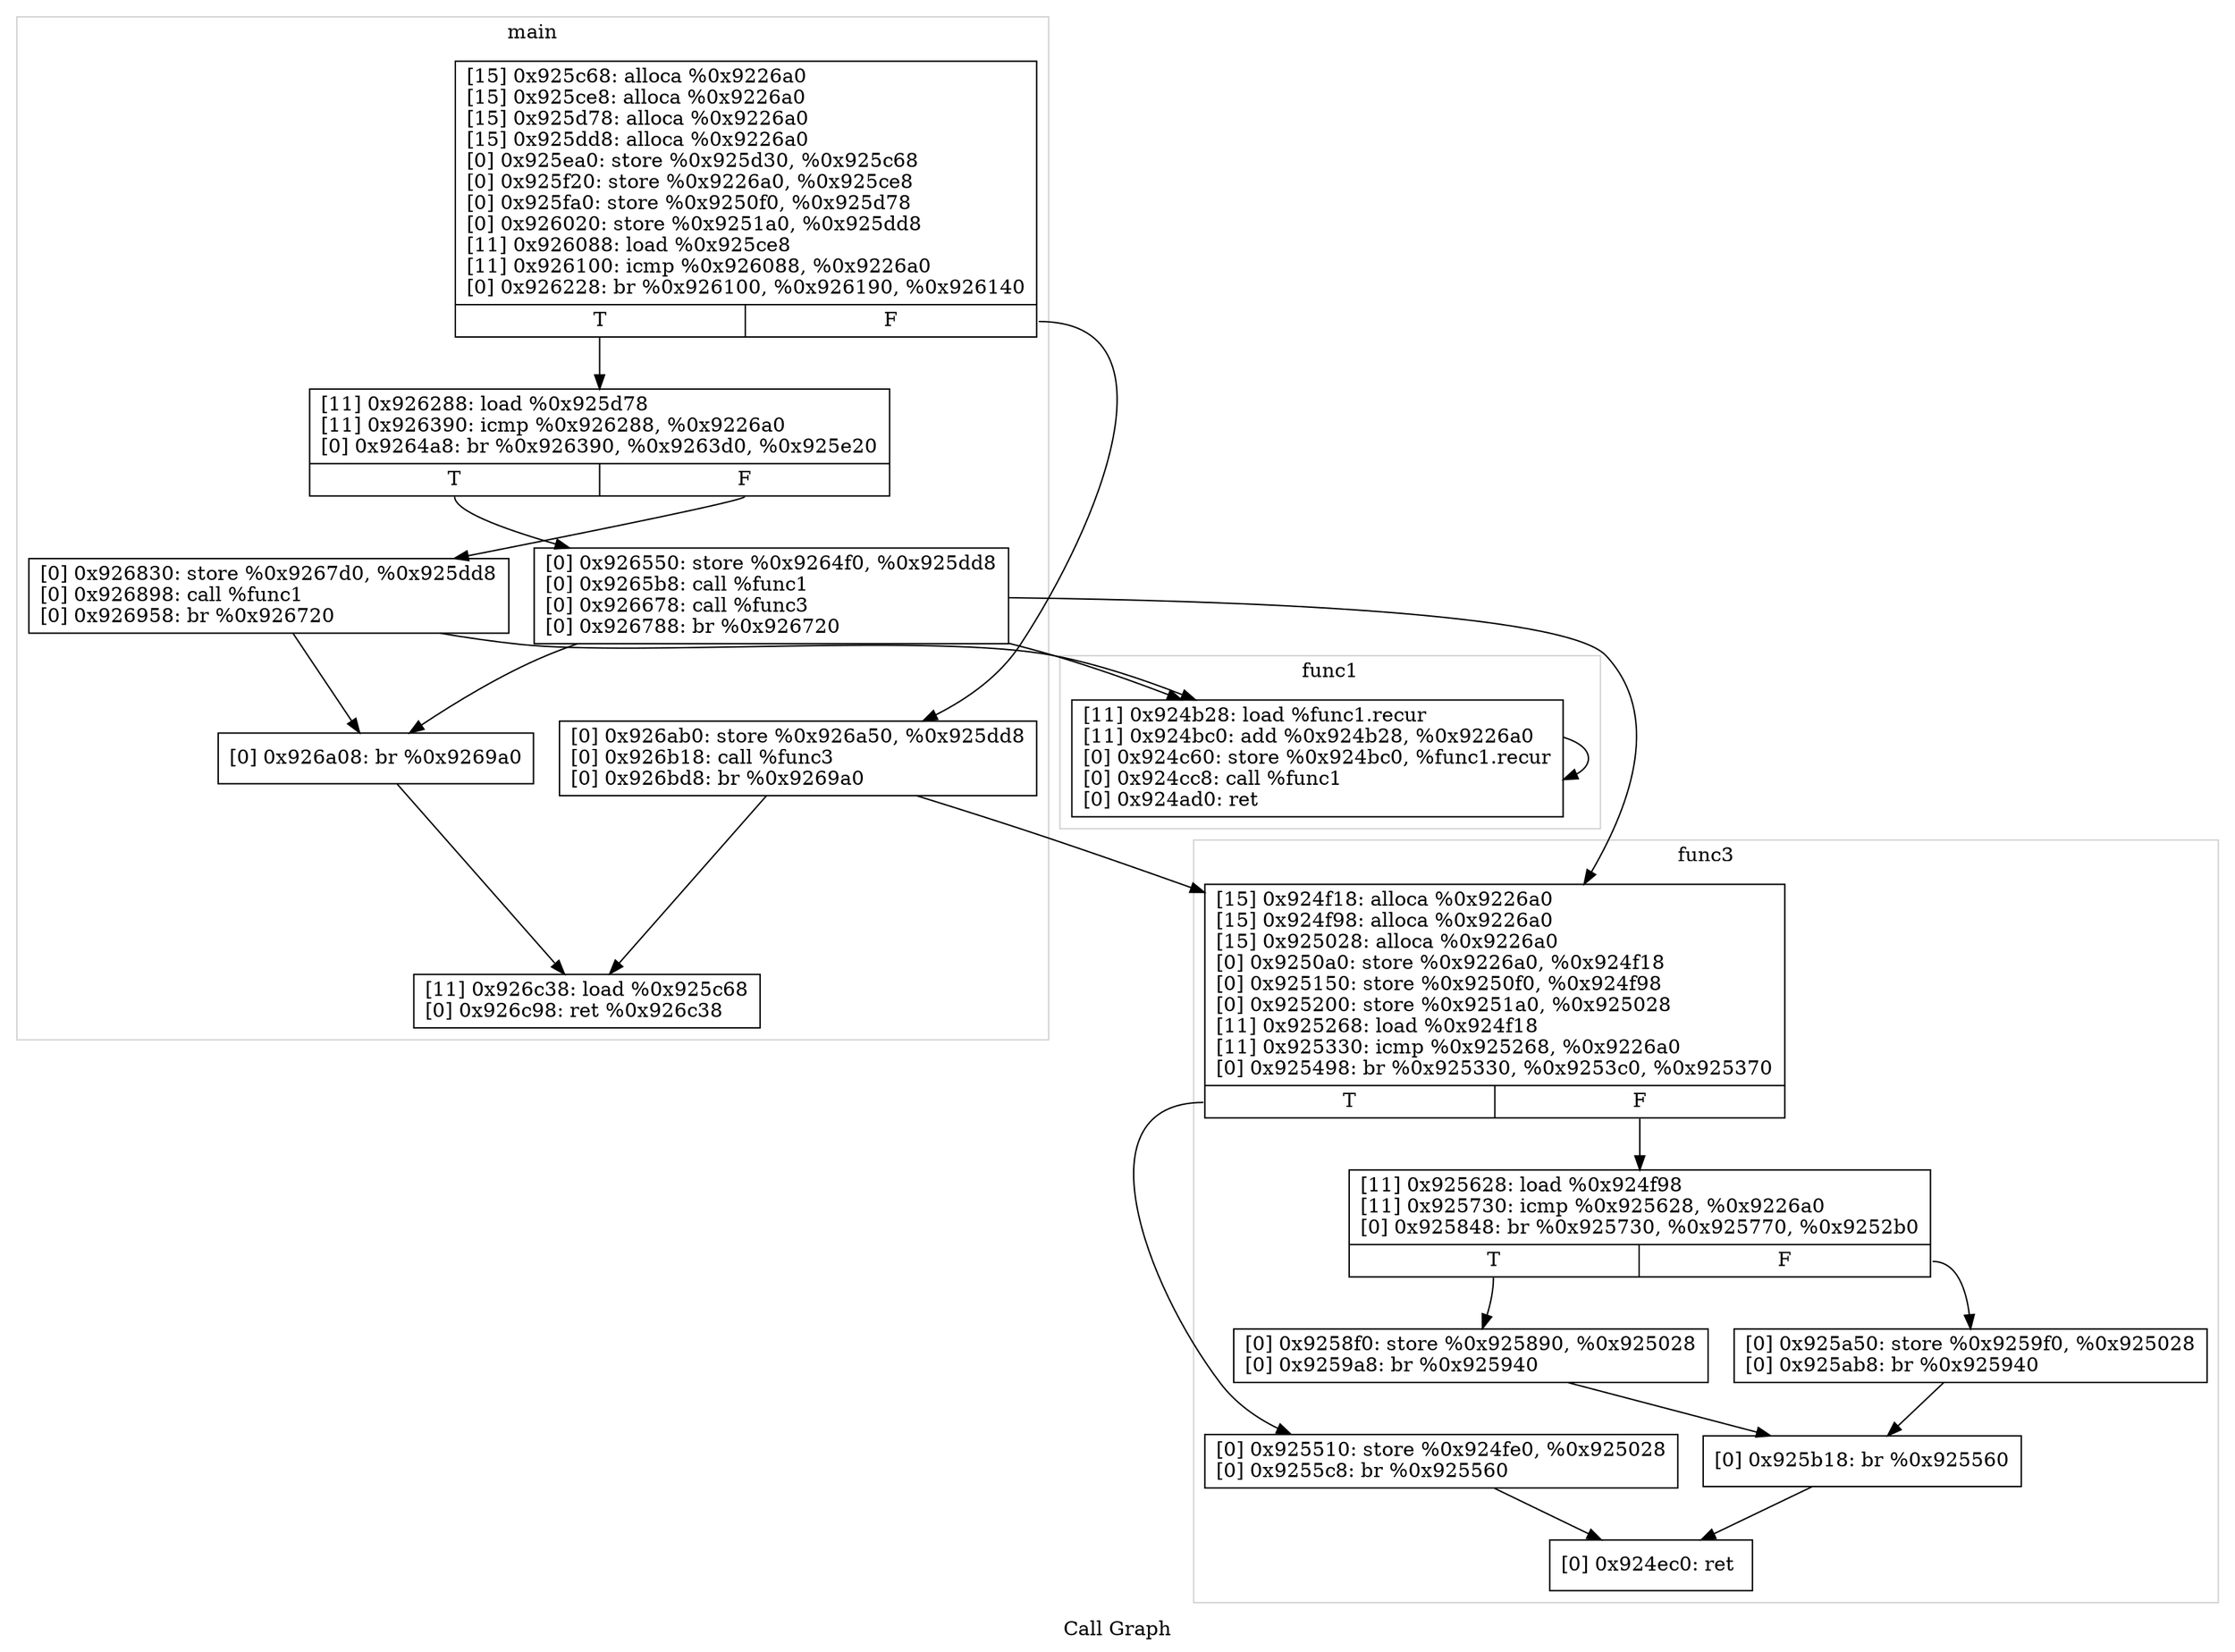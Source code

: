 digraph {

	label="Call Graph";
	subgraph cluster_0 {
		color=lightgrey;
		label="func1";
		Node0x924a80 [shape=record, label="{
				[11] 0x924b28: load %func1.recur\l
				[11] 0x924bc0: add %0x924b28, %0x9226a0\l
				[0] 0x924c60: store %0x924bc0, %func1.recur\l
				[0] 0x924cc8: call %func1\l
				[0] 0x924ad0: ret \l
			}"];
	}
	subgraph cluster_1 {
		color=lightgrey;
		label="func3";
		Node0x924e70 [shape=record, label="{
				[15] 0x924f18: alloca %0x9226a0\l
				[15] 0x924f98: alloca %0x9226a0\l
				[15] 0x925028: alloca %0x9226a0\l
				[0] 0x9250a0: store %0x9226a0, %0x924f18\l
				[0] 0x925150: store %0x9250f0, %0x924f98\l
				[0] 0x925200: store %0x9251a0, %0x925028\l
				[11] 0x925268: load %0x924f18\l
				[11] 0x925330: icmp %0x925268, %0x9226a0\l
				[0] 0x925498: br %0x925330, %0x9253c0, %0x925370\l
				|{<s0>T|<s1>F}
			}"];
		Node0x924e70:s0 -> Node0x925370;
		Node0x924e70:s1 -> Node0x9253c0;
		Node0x925370 [shape=record, label="{
				[0] 0x925510: store %0x924fe0, %0x925028\l
				[0] 0x9255c8: br %0x925560\l
			}"];
		Node0x925370 -> Node0x925560;
		Node0x9253c0 [shape=record, label="{
				[11] 0x925628: load %0x924f98\l
				[11] 0x925730: icmp %0x925628, %0x9226a0\l
				[0] 0x925848: br %0x925730, %0x925770, %0x9252b0\l
				|{<s0>T|<s1>F}
			}"];
		Node0x9253c0:s0 -> Node0x9252b0;
		Node0x9253c0:s1 -> Node0x925770;
		Node0x9252b0 [shape=record, label="{
				[0] 0x9258f0: store %0x925890, %0x925028\l
				[0] 0x9259a8: br %0x925940\l
			}"];
		Node0x9252b0 -> Node0x925940;
		Node0x925770 [shape=record, label="{
				[0] 0x925a50: store %0x9259f0, %0x925028\l
				[0] 0x925ab8: br %0x925940\l
			}"];
		Node0x925770 -> Node0x925940;
		Node0x925940 [shape=record, label="{
				[0] 0x925b18: br %0x925560\l
			}"];
		Node0x925940 -> Node0x925560;
		Node0x925560 [shape=record, label="{
				[0] 0x924ec0: ret \l
			}"];
	}
	subgraph cluster_2 {
		color=lightgrey;
		label="main";
		Node0x925c00 [shape=record, label="{
				[15] 0x925c68: alloca %0x9226a0\l
				[15] 0x925ce8: alloca %0x9226a0\l
				[15] 0x925d78: alloca %0x9226a0\l
				[15] 0x925dd8: alloca %0x9226a0\l
				[0] 0x925ea0: store %0x925d30, %0x925c68\l
				[0] 0x925f20: store %0x9226a0, %0x925ce8\l
				[0] 0x925fa0: store %0x9250f0, %0x925d78\l
				[0] 0x926020: store %0x9251a0, %0x925dd8\l
				[11] 0x926088: load %0x925ce8\l
				[11] 0x926100: icmp %0x926088, %0x9226a0\l
				[0] 0x926228: br %0x926100, %0x926190, %0x926140\l
				|{<s0>T|<s1>F}
			}"];
		Node0x925c00:s0 -> Node0x926140;
		Node0x925c00:s1 -> Node0x926190;
		Node0x926140 [shape=record, label="{
				[11] 0x926288: load %0x925d78\l
				[11] 0x926390: icmp %0x926288, %0x9226a0\l
				[0] 0x9264a8: br %0x926390, %0x9263d0, %0x925e20\l
				|{<s0>T|<s1>F}
			}"];
		Node0x926140:s0 -> Node0x925e20;
		Node0x926140:s1 -> Node0x9263d0;
		Node0x925e20 [shape=record, label="{
				[0] 0x926550: store %0x9264f0, %0x925dd8\l
				[0] 0x9265b8: call %func1\l
				[0] 0x926678: call %func3\l
				[0] 0x926788: br %0x926720\l
			}"];
		Node0x925e20 -> Node0x926720;
		Node0x9263d0 [shape=record, label="{
				[0] 0x926830: store %0x9267d0, %0x925dd8\l
				[0] 0x926898: call %func1\l
				[0] 0x926958: br %0x926720\l
			}"];
		Node0x9263d0 -> Node0x926720;
		Node0x926720 [shape=record, label="{
				[0] 0x926a08: br %0x9269a0\l
			}"];
		Node0x926720 -> Node0x9269a0;
		Node0x926190 [shape=record, label="{
				[0] 0x926ab0: store %0x926a50, %0x925dd8\l
				[0] 0x926b18: call %func3\l
				[0] 0x926bd8: br %0x9269a0\l
			}"];
		Node0x926190 -> Node0x9269a0;
		Node0x9269a0 [shape=record, label="{
				[11] 0x926c38: load %0x925c68\l
				[0] 0x926c98: ret %0x926c38\l
			}"];
	}
	Node0x924a80 -> Node0x924a80
	Node0x925e20 -> Node0x924a80
	Node0x925e20 -> Node0x924e70
	Node0x9263d0 -> Node0x924a80
	Node0x926190 -> Node0x924e70
}